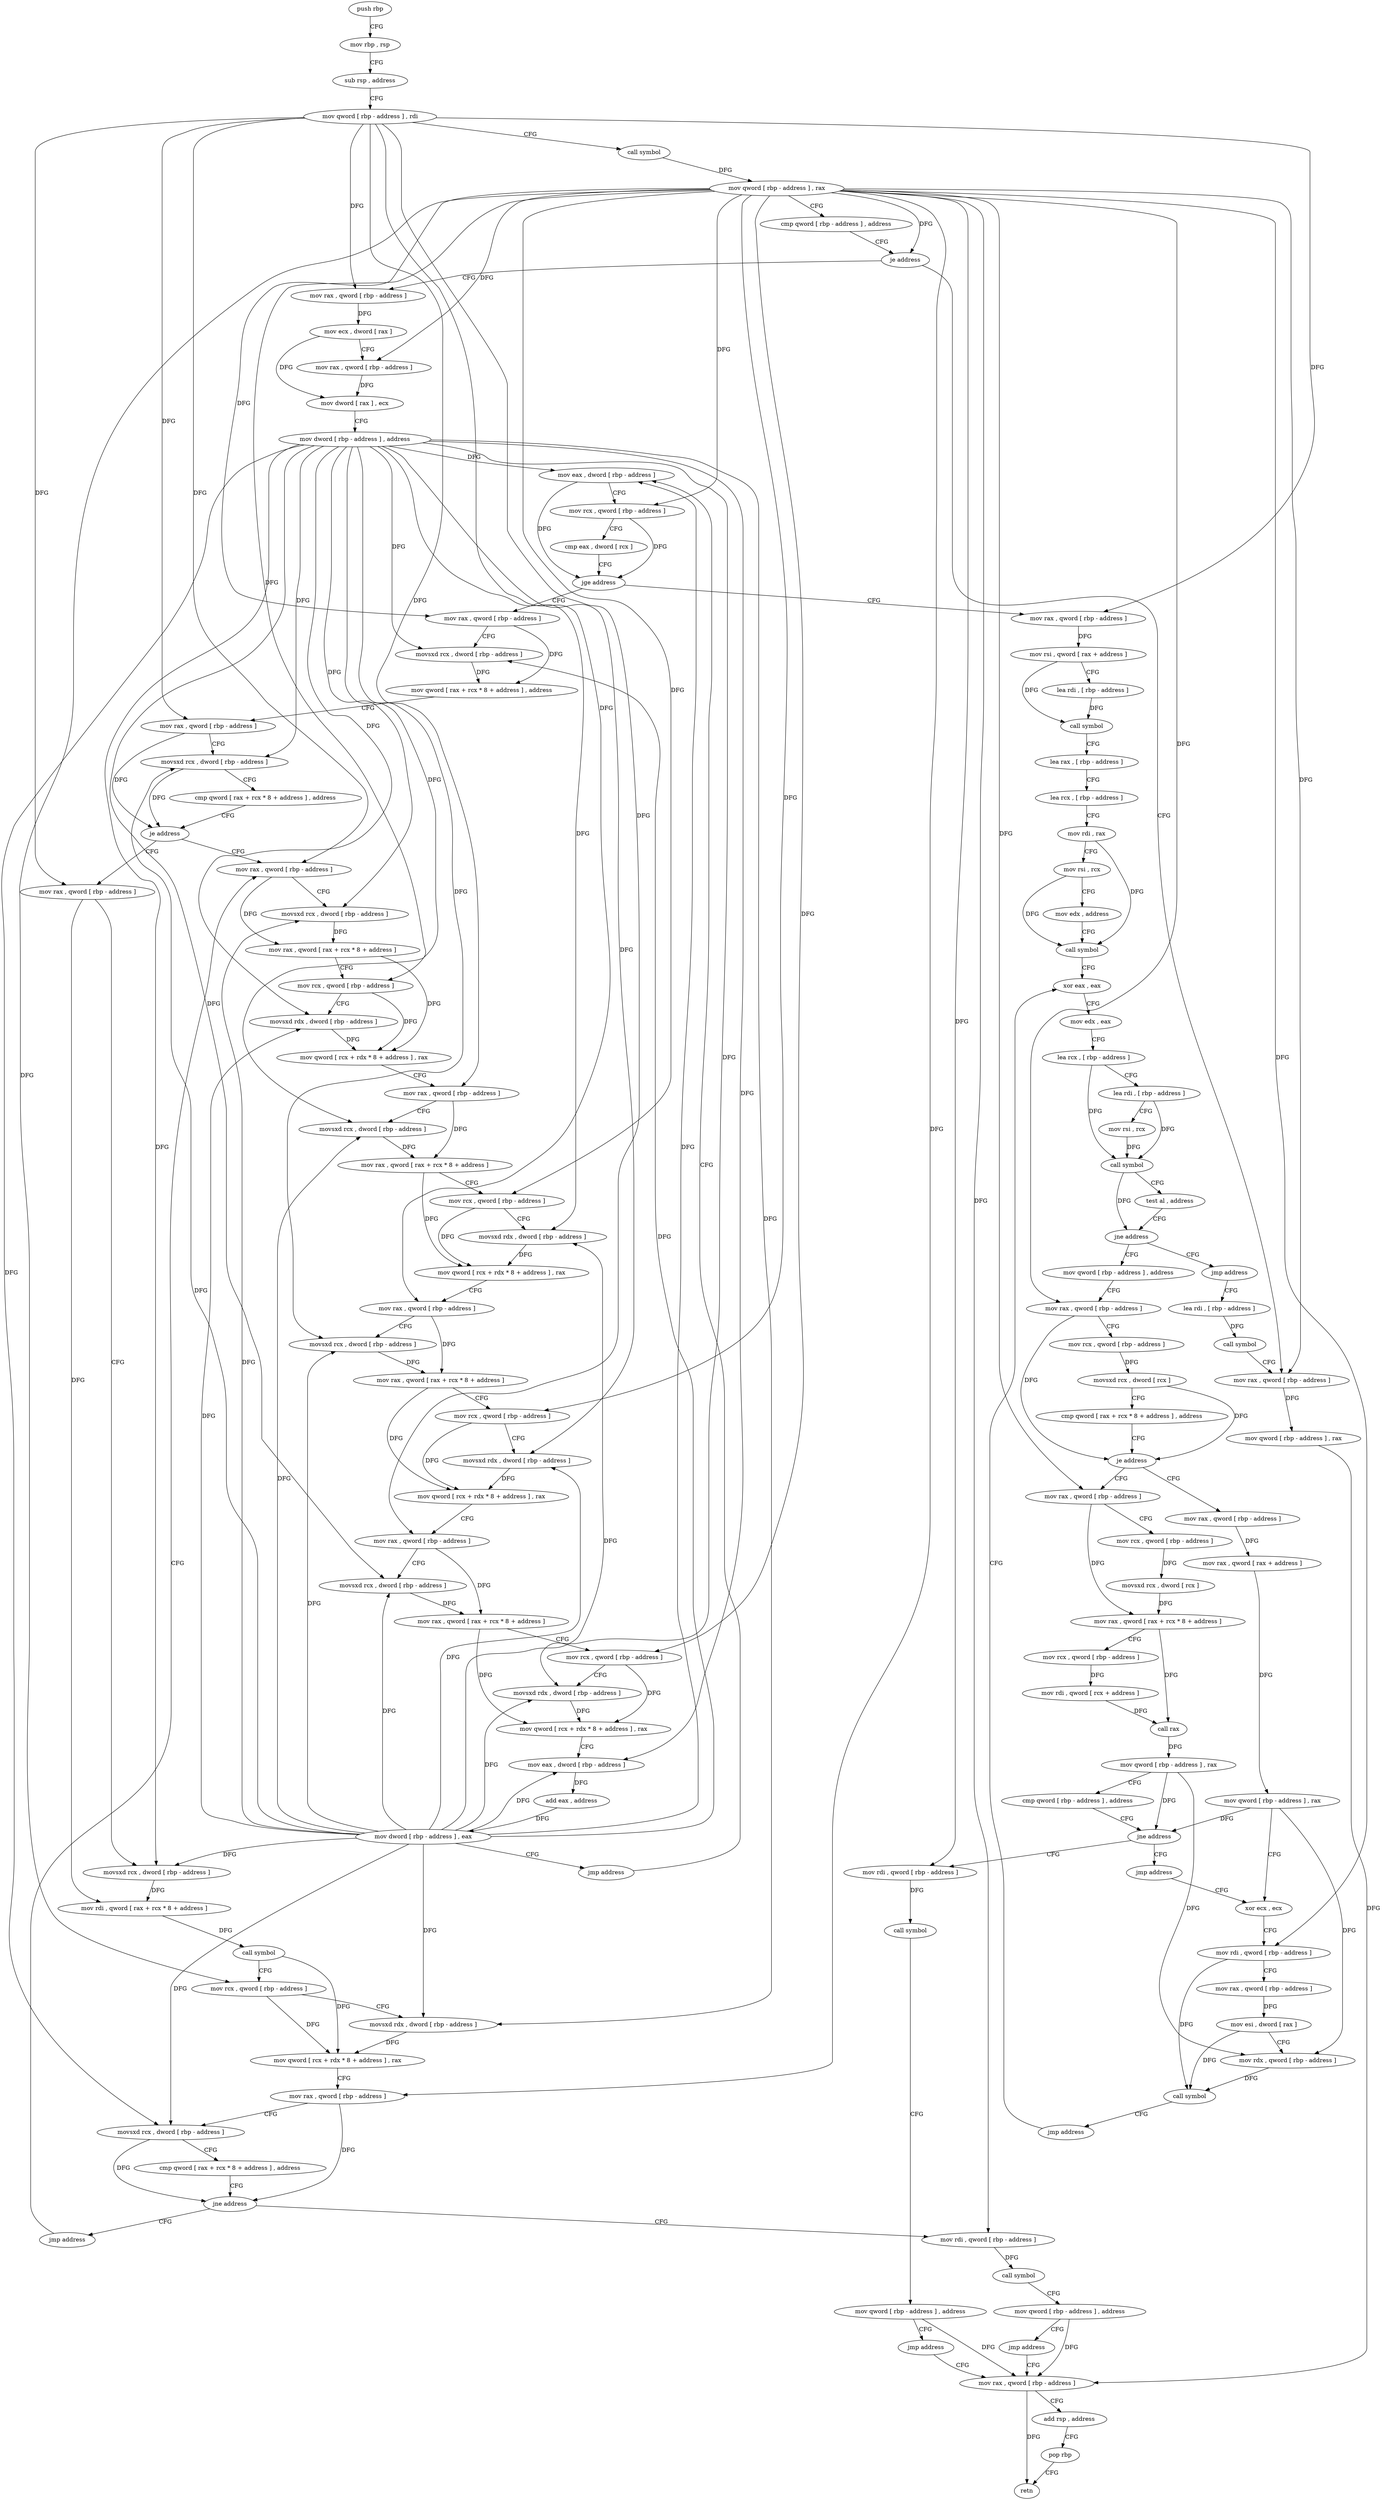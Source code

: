 digraph "func" {
"73936" [label = "push rbp" ]
"73937" [label = "mov rbp , rsp" ]
"73940" [label = "sub rsp , address" ]
"73947" [label = "mov qword [ rbp - address ] , rdi" ]
"73951" [label = "call symbol" ]
"73956" [label = "mov qword [ rbp - address ] , rax" ]
"73960" [label = "cmp qword [ rbp - address ] , address" ]
"73965" [label = "je address" ]
"74491" [label = "mov rax , qword [ rbp - address ]" ]
"73971" [label = "mov rax , qword [ rbp - address ]" ]
"74495" [label = "mov qword [ rbp - address ] , rax" ]
"74499" [label = "mov rax , qword [ rbp - address ]" ]
"73975" [label = "mov ecx , dword [ rax ]" ]
"73977" [label = "mov rax , qword [ rbp - address ]" ]
"73981" [label = "mov dword [ rax ] , ecx" ]
"73983" [label = "mov dword [ rbp - address ] , address" ]
"73990" [label = "mov eax , dword [ rbp - address ]" ]
"74247" [label = "mov rax , qword [ rbp - address ]" ]
"74251" [label = "mov rsi , qword [ rax + address ]" ]
"74258" [label = "lea rdi , [ rbp - address ]" ]
"74265" [label = "call symbol" ]
"74270" [label = "lea rax , [ rbp - address ]" ]
"74274" [label = "lea rcx , [ rbp - address ]" ]
"74281" [label = "mov rdi , rax" ]
"74284" [label = "mov rsi , rcx" ]
"74287" [label = "mov edx , address" ]
"74292" [label = "call symbol" ]
"74297" [label = "xor eax , eax" ]
"74005" [label = "mov rax , qword [ rbp - address ]" ]
"74009" [label = "movsxd rcx , dword [ rbp - address ]" ]
"74013" [label = "mov qword [ rax + rcx * 8 + address ] , address" ]
"74025" [label = "mov rax , qword [ rbp - address ]" ]
"74029" [label = "movsxd rcx , dword [ rbp - address ]" ]
"74033" [label = "cmp qword [ rax + rcx * 8 + address ] , address" ]
"74039" [label = "je address" ]
"74123" [label = "mov rax , qword [ rbp - address ]" ]
"74045" [label = "mov rax , qword [ rbp - address ]" ]
"74330" [label = "mov qword [ rbp - address ] , address" ]
"74341" [label = "mov rax , qword [ rbp - address ]" ]
"74345" [label = "mov rcx , qword [ rbp - address ]" ]
"74349" [label = "movsxd rcx , dword [ rcx ]" ]
"74352" [label = "cmp qword [ rax + rcx * 8 + address ] , address" ]
"74358" [label = "je address" ]
"74438" [label = "mov rax , qword [ rbp - address ]" ]
"74364" [label = "mov rax , qword [ rbp - address ]" ]
"74325" [label = "jmp address" ]
"74482" [label = "lea rdi , [ rbp - address ]" ]
"74127" [label = "movsxd rcx , dword [ rbp - address ]" ]
"74131" [label = "mov rax , qword [ rax + rcx * 8 + address ]" ]
"74136" [label = "mov rcx , qword [ rbp - address ]" ]
"74140" [label = "movsxd rdx , dword [ rbp - address ]" ]
"74144" [label = "mov qword [ rcx + rdx * 8 + address ] , rax" ]
"74149" [label = "mov rax , qword [ rbp - address ]" ]
"74153" [label = "movsxd rcx , dword [ rbp - address ]" ]
"74157" [label = "mov rax , qword [ rax + rcx * 8 + address ]" ]
"74162" [label = "mov rcx , qword [ rbp - address ]" ]
"74166" [label = "movsxd rdx , dword [ rbp - address ]" ]
"74170" [label = "mov qword [ rcx + rdx * 8 + address ] , rax" ]
"74175" [label = "mov rax , qword [ rbp - address ]" ]
"74179" [label = "movsxd rcx , dword [ rbp - address ]" ]
"74183" [label = "mov rax , qword [ rax + rcx * 8 + address ]" ]
"74188" [label = "mov rcx , qword [ rbp - address ]" ]
"74192" [label = "movsxd rdx , dword [ rbp - address ]" ]
"74196" [label = "mov qword [ rcx + rdx * 8 + address ] , rax" ]
"74201" [label = "mov rax , qword [ rbp - address ]" ]
"74205" [label = "movsxd rcx , dword [ rbp - address ]" ]
"74209" [label = "mov rax , qword [ rax + rcx * 8 + address ]" ]
"74217" [label = "mov rcx , qword [ rbp - address ]" ]
"74221" [label = "movsxd rdx , dword [ rbp - address ]" ]
"74225" [label = "mov qword [ rcx + rdx * 8 + address ] , rax" ]
"74233" [label = "mov eax , dword [ rbp - address ]" ]
"74236" [label = "add eax , address" ]
"74239" [label = "mov dword [ rbp - address ] , eax" ]
"74242" [label = "jmp address" ]
"74049" [label = "movsxd rcx , dword [ rbp - address ]" ]
"74053" [label = "mov rdi , qword [ rax + rcx * 8 + address ]" ]
"74058" [label = "call symbol" ]
"74063" [label = "mov rcx , qword [ rbp - address ]" ]
"74067" [label = "movsxd rdx , dword [ rbp - address ]" ]
"74071" [label = "mov qword [ rcx + rdx * 8 + address ] , rax" ]
"74076" [label = "mov rax , qword [ rbp - address ]" ]
"74080" [label = "movsxd rcx , dword [ rbp - address ]" ]
"74084" [label = "cmp qword [ rax + rcx * 8 + address ] , address" ]
"74090" [label = "jne address" ]
"74118" [label = "jmp address" ]
"74096" [label = "mov rdi , qword [ rbp - address ]" ]
"74442" [label = "mov rax , qword [ rax + address ]" ]
"74446" [label = "mov qword [ rbp - address ] , rax" ]
"74453" [label = "xor ecx , ecx" ]
"74368" [label = "mov rcx , qword [ rbp - address ]" ]
"74372" [label = "movsxd rcx , dword [ rcx ]" ]
"74375" [label = "mov rax , qword [ rax + rcx * 8 + address ]" ]
"74380" [label = "mov rcx , qword [ rbp - address ]" ]
"74384" [label = "mov rdi , qword [ rcx + address ]" ]
"74388" [label = "call rax" ]
"74390" [label = "mov qword [ rbp - address ] , rax" ]
"74397" [label = "cmp qword [ rbp - address ] , address" ]
"74405" [label = "jne address" ]
"74433" [label = "jmp address" ]
"74411" [label = "mov rdi , qword [ rbp - address ]" ]
"74486" [label = "call symbol" ]
"73993" [label = "mov rcx , qword [ rbp - address ]" ]
"73997" [label = "cmp eax , dword [ rcx ]" ]
"73999" [label = "jge address" ]
"74100" [label = "call symbol" ]
"74105" [label = "mov qword [ rbp - address ] , address" ]
"74113" [label = "jmp address" ]
"74299" [label = "mov edx , eax" ]
"74301" [label = "lea rcx , [ rbp - address ]" ]
"74305" [label = "lea rdi , [ rbp - address ]" ]
"74309" [label = "mov rsi , rcx" ]
"74312" [label = "call symbol" ]
"74317" [label = "test al , address" ]
"74319" [label = "jne address" ]
"74415" [label = "call symbol" ]
"74420" [label = "mov qword [ rbp - address ] , address" ]
"74428" [label = "jmp address" ]
"74503" [label = "add rsp , address" ]
"74510" [label = "pop rbp" ]
"74511" [label = "retn" ]
"74455" [label = "mov rdi , qword [ rbp - address ]" ]
"74459" [label = "mov rax , qword [ rbp - address ]" ]
"74463" [label = "mov esi , dword [ rax ]" ]
"74465" [label = "mov rdx , qword [ rbp - address ]" ]
"74472" [label = "call symbol" ]
"74477" [label = "jmp address" ]
"73936" -> "73937" [ label = "CFG" ]
"73937" -> "73940" [ label = "CFG" ]
"73940" -> "73947" [ label = "CFG" ]
"73947" -> "73951" [ label = "CFG" ]
"73947" -> "73971" [ label = "DFG" ]
"73947" -> "74247" [ label = "DFG" ]
"73947" -> "74025" [ label = "DFG" ]
"73947" -> "74123" [ label = "DFG" ]
"73947" -> "74149" [ label = "DFG" ]
"73947" -> "74175" [ label = "DFG" ]
"73947" -> "74201" [ label = "DFG" ]
"73947" -> "74045" [ label = "DFG" ]
"73951" -> "73956" [ label = "DFG" ]
"73956" -> "73960" [ label = "CFG" ]
"73956" -> "73965" [ label = "DFG" ]
"73956" -> "74491" [ label = "DFG" ]
"73956" -> "73977" [ label = "DFG" ]
"73956" -> "73993" [ label = "DFG" ]
"73956" -> "74005" [ label = "DFG" ]
"73956" -> "74136" [ label = "DFG" ]
"73956" -> "74162" [ label = "DFG" ]
"73956" -> "74188" [ label = "DFG" ]
"73956" -> "74217" [ label = "DFG" ]
"73956" -> "74063" [ label = "DFG" ]
"73956" -> "74076" [ label = "DFG" ]
"73956" -> "74341" [ label = "DFG" ]
"73956" -> "74096" [ label = "DFG" ]
"73956" -> "74364" [ label = "DFG" ]
"73956" -> "74455" [ label = "DFG" ]
"73956" -> "74411" [ label = "DFG" ]
"73960" -> "73965" [ label = "CFG" ]
"73965" -> "74491" [ label = "CFG" ]
"73965" -> "73971" [ label = "CFG" ]
"74491" -> "74495" [ label = "DFG" ]
"73971" -> "73975" [ label = "DFG" ]
"74495" -> "74499" [ label = "DFG" ]
"74499" -> "74503" [ label = "CFG" ]
"74499" -> "74511" [ label = "DFG" ]
"73975" -> "73977" [ label = "CFG" ]
"73975" -> "73981" [ label = "DFG" ]
"73977" -> "73981" [ label = "DFG" ]
"73981" -> "73983" [ label = "CFG" ]
"73983" -> "73990" [ label = "DFG" ]
"73983" -> "74009" [ label = "DFG" ]
"73983" -> "74029" [ label = "DFG" ]
"73983" -> "74127" [ label = "DFG" ]
"73983" -> "74140" [ label = "DFG" ]
"73983" -> "74153" [ label = "DFG" ]
"73983" -> "74166" [ label = "DFG" ]
"73983" -> "74179" [ label = "DFG" ]
"73983" -> "74192" [ label = "DFG" ]
"73983" -> "74205" [ label = "DFG" ]
"73983" -> "74221" [ label = "DFG" ]
"73983" -> "74233" [ label = "DFG" ]
"73983" -> "74049" [ label = "DFG" ]
"73983" -> "74067" [ label = "DFG" ]
"73983" -> "74080" [ label = "DFG" ]
"73990" -> "73993" [ label = "CFG" ]
"73990" -> "73999" [ label = "DFG" ]
"74247" -> "74251" [ label = "DFG" ]
"74251" -> "74258" [ label = "CFG" ]
"74251" -> "74265" [ label = "DFG" ]
"74258" -> "74265" [ label = "DFG" ]
"74265" -> "74270" [ label = "CFG" ]
"74270" -> "74274" [ label = "CFG" ]
"74274" -> "74281" [ label = "CFG" ]
"74281" -> "74284" [ label = "CFG" ]
"74281" -> "74292" [ label = "DFG" ]
"74284" -> "74287" [ label = "CFG" ]
"74284" -> "74292" [ label = "DFG" ]
"74287" -> "74292" [ label = "CFG" ]
"74292" -> "74297" [ label = "CFG" ]
"74297" -> "74299" [ label = "CFG" ]
"74005" -> "74009" [ label = "CFG" ]
"74005" -> "74013" [ label = "DFG" ]
"74009" -> "74013" [ label = "DFG" ]
"74013" -> "74025" [ label = "CFG" ]
"74025" -> "74029" [ label = "CFG" ]
"74025" -> "74039" [ label = "DFG" ]
"74029" -> "74033" [ label = "CFG" ]
"74029" -> "74039" [ label = "DFG" ]
"74033" -> "74039" [ label = "CFG" ]
"74039" -> "74123" [ label = "CFG" ]
"74039" -> "74045" [ label = "CFG" ]
"74123" -> "74127" [ label = "CFG" ]
"74123" -> "74131" [ label = "DFG" ]
"74045" -> "74049" [ label = "CFG" ]
"74045" -> "74053" [ label = "DFG" ]
"74330" -> "74341" [ label = "CFG" ]
"74341" -> "74345" [ label = "CFG" ]
"74341" -> "74358" [ label = "DFG" ]
"74345" -> "74349" [ label = "DFG" ]
"74349" -> "74352" [ label = "CFG" ]
"74349" -> "74358" [ label = "DFG" ]
"74352" -> "74358" [ label = "CFG" ]
"74358" -> "74438" [ label = "CFG" ]
"74358" -> "74364" [ label = "CFG" ]
"74438" -> "74442" [ label = "DFG" ]
"74364" -> "74368" [ label = "CFG" ]
"74364" -> "74375" [ label = "DFG" ]
"74325" -> "74482" [ label = "CFG" ]
"74482" -> "74486" [ label = "DFG" ]
"74127" -> "74131" [ label = "DFG" ]
"74131" -> "74136" [ label = "CFG" ]
"74131" -> "74144" [ label = "DFG" ]
"74136" -> "74140" [ label = "CFG" ]
"74136" -> "74144" [ label = "DFG" ]
"74140" -> "74144" [ label = "DFG" ]
"74144" -> "74149" [ label = "CFG" ]
"74149" -> "74153" [ label = "CFG" ]
"74149" -> "74157" [ label = "DFG" ]
"74153" -> "74157" [ label = "DFG" ]
"74157" -> "74162" [ label = "CFG" ]
"74157" -> "74170" [ label = "DFG" ]
"74162" -> "74166" [ label = "CFG" ]
"74162" -> "74170" [ label = "DFG" ]
"74166" -> "74170" [ label = "DFG" ]
"74170" -> "74175" [ label = "CFG" ]
"74175" -> "74179" [ label = "CFG" ]
"74175" -> "74183" [ label = "DFG" ]
"74179" -> "74183" [ label = "DFG" ]
"74183" -> "74188" [ label = "CFG" ]
"74183" -> "74196" [ label = "DFG" ]
"74188" -> "74192" [ label = "CFG" ]
"74188" -> "74196" [ label = "DFG" ]
"74192" -> "74196" [ label = "DFG" ]
"74196" -> "74201" [ label = "CFG" ]
"74201" -> "74205" [ label = "CFG" ]
"74201" -> "74209" [ label = "DFG" ]
"74205" -> "74209" [ label = "DFG" ]
"74209" -> "74217" [ label = "CFG" ]
"74209" -> "74225" [ label = "DFG" ]
"74217" -> "74221" [ label = "CFG" ]
"74217" -> "74225" [ label = "DFG" ]
"74221" -> "74225" [ label = "DFG" ]
"74225" -> "74233" [ label = "CFG" ]
"74233" -> "74236" [ label = "DFG" ]
"74236" -> "74239" [ label = "DFG" ]
"74239" -> "74242" [ label = "CFG" ]
"74239" -> "73990" [ label = "DFG" ]
"74239" -> "74009" [ label = "DFG" ]
"74239" -> "74029" [ label = "DFG" ]
"74239" -> "74127" [ label = "DFG" ]
"74239" -> "74140" [ label = "DFG" ]
"74239" -> "74153" [ label = "DFG" ]
"74239" -> "74166" [ label = "DFG" ]
"74239" -> "74179" [ label = "DFG" ]
"74239" -> "74192" [ label = "DFG" ]
"74239" -> "74205" [ label = "DFG" ]
"74239" -> "74221" [ label = "DFG" ]
"74239" -> "74233" [ label = "DFG" ]
"74239" -> "74049" [ label = "DFG" ]
"74239" -> "74067" [ label = "DFG" ]
"74239" -> "74080" [ label = "DFG" ]
"74242" -> "73990" [ label = "CFG" ]
"74049" -> "74053" [ label = "DFG" ]
"74053" -> "74058" [ label = "DFG" ]
"74058" -> "74063" [ label = "CFG" ]
"74058" -> "74071" [ label = "DFG" ]
"74063" -> "74067" [ label = "CFG" ]
"74063" -> "74071" [ label = "DFG" ]
"74067" -> "74071" [ label = "DFG" ]
"74071" -> "74076" [ label = "CFG" ]
"74076" -> "74080" [ label = "CFG" ]
"74076" -> "74090" [ label = "DFG" ]
"74080" -> "74084" [ label = "CFG" ]
"74080" -> "74090" [ label = "DFG" ]
"74084" -> "74090" [ label = "CFG" ]
"74090" -> "74118" [ label = "CFG" ]
"74090" -> "74096" [ label = "CFG" ]
"74118" -> "74123" [ label = "CFG" ]
"74096" -> "74100" [ label = "DFG" ]
"74442" -> "74446" [ label = "DFG" ]
"74446" -> "74453" [ label = "CFG" ]
"74446" -> "74405" [ label = "DFG" ]
"74446" -> "74465" [ label = "DFG" ]
"74453" -> "74455" [ label = "CFG" ]
"74368" -> "74372" [ label = "DFG" ]
"74372" -> "74375" [ label = "DFG" ]
"74375" -> "74380" [ label = "CFG" ]
"74375" -> "74388" [ label = "DFG" ]
"74380" -> "74384" [ label = "DFG" ]
"74384" -> "74388" [ label = "DFG" ]
"74388" -> "74390" [ label = "DFG" ]
"74390" -> "74397" [ label = "CFG" ]
"74390" -> "74405" [ label = "DFG" ]
"74390" -> "74465" [ label = "DFG" ]
"74397" -> "74405" [ label = "CFG" ]
"74405" -> "74433" [ label = "CFG" ]
"74405" -> "74411" [ label = "CFG" ]
"74433" -> "74453" [ label = "CFG" ]
"74411" -> "74415" [ label = "DFG" ]
"74486" -> "74491" [ label = "CFG" ]
"73993" -> "73997" [ label = "CFG" ]
"73993" -> "73999" [ label = "DFG" ]
"73997" -> "73999" [ label = "CFG" ]
"73999" -> "74247" [ label = "CFG" ]
"73999" -> "74005" [ label = "CFG" ]
"74100" -> "74105" [ label = "CFG" ]
"74105" -> "74113" [ label = "CFG" ]
"74105" -> "74499" [ label = "DFG" ]
"74113" -> "74499" [ label = "CFG" ]
"74299" -> "74301" [ label = "CFG" ]
"74301" -> "74305" [ label = "CFG" ]
"74301" -> "74312" [ label = "DFG" ]
"74305" -> "74309" [ label = "CFG" ]
"74305" -> "74312" [ label = "DFG" ]
"74309" -> "74312" [ label = "DFG" ]
"74312" -> "74317" [ label = "CFG" ]
"74312" -> "74319" [ label = "DFG" ]
"74317" -> "74319" [ label = "CFG" ]
"74319" -> "74330" [ label = "CFG" ]
"74319" -> "74325" [ label = "CFG" ]
"74415" -> "74420" [ label = "CFG" ]
"74420" -> "74428" [ label = "CFG" ]
"74420" -> "74499" [ label = "DFG" ]
"74428" -> "74499" [ label = "CFG" ]
"74503" -> "74510" [ label = "CFG" ]
"74510" -> "74511" [ label = "CFG" ]
"74455" -> "74459" [ label = "CFG" ]
"74455" -> "74472" [ label = "DFG" ]
"74459" -> "74463" [ label = "DFG" ]
"74463" -> "74465" [ label = "CFG" ]
"74463" -> "74472" [ label = "DFG" ]
"74465" -> "74472" [ label = "DFG" ]
"74472" -> "74477" [ label = "CFG" ]
"74477" -> "74297" [ label = "CFG" ]
}
